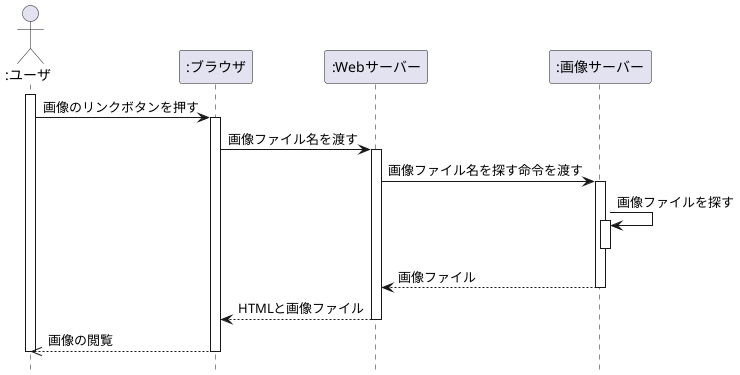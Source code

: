 @startuml
    hide footbox
    actor ":ユーザ" as user
    participant ":ブラウザ" as blouser
    participant ":Webサーバー" as web
    participant ":画像サーバー" as images

    activate user
        user -> blouser : 画像のリンクボタンを押す
        activate blouser
            blouser -> web: 画像ファイル名を渡す
            activate web
                web -> images : 画像ファイル名を探す命令を渡す
                activate images
                    images -> images : 画像ファイルを探す
                    activate images
                    deactivate images
                    web <-- images : 画像ファイル
                deactivate images
                blouser <-- web : HTMLと画像ファイル
            deactivate web
            user <<-- blouser : 画像の閲覧
        deactivate blouser
    deactivate user
@enduml